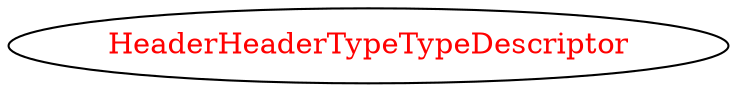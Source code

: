 digraph dependencyGraph {
 concentrate=true;
 ranksep="2.0";
 rankdir="LR"; 
 splines="ortho";
"HeaderHeaderTypeTypeDescriptor" [fontcolor="red"];
}